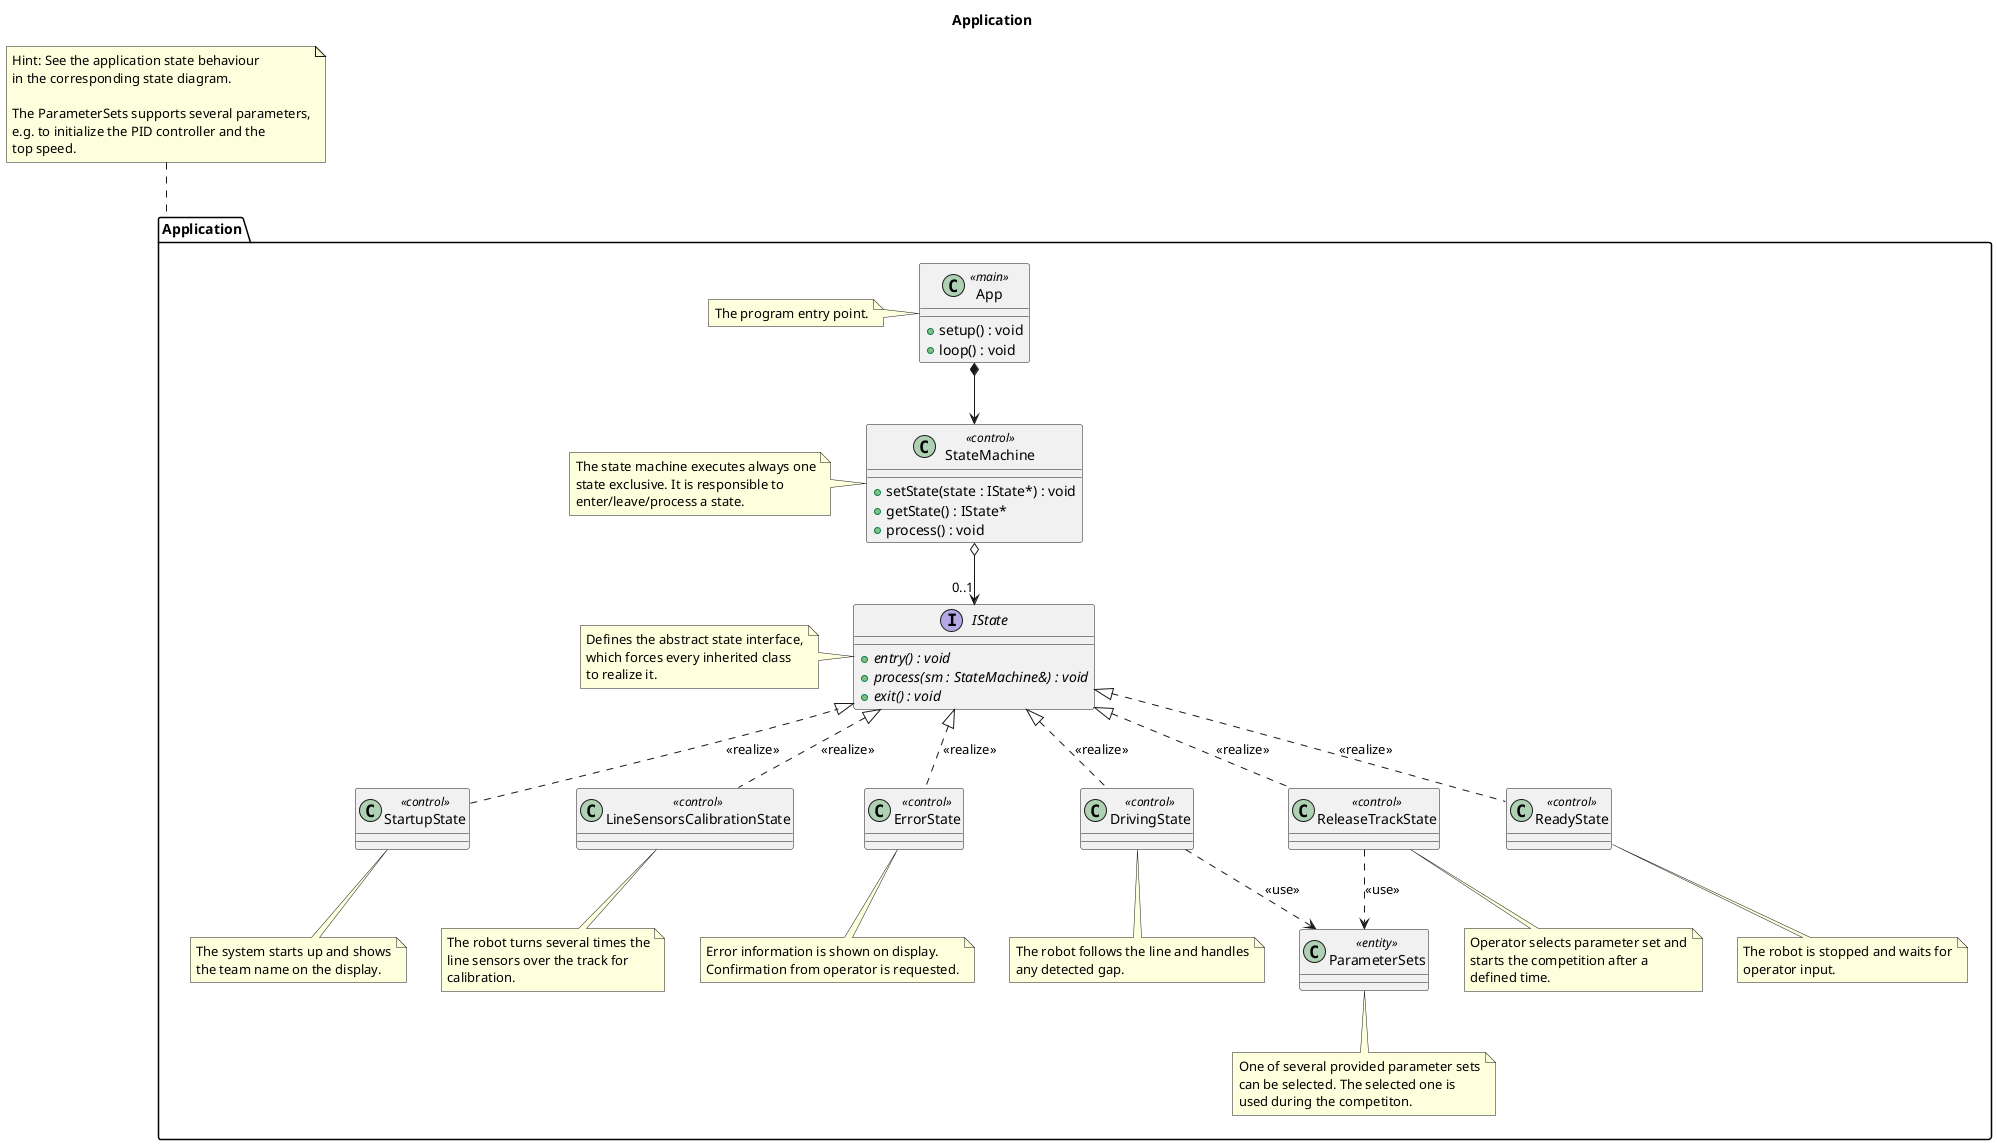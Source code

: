 @startuml

title Application

package "Application" as appLayer {

    class App <<main>> {
        + setup() : void
        + loop() : void
    }

    note left of App
        The program entry point.
    end note

    class StateMachine <<control>> {
        + setState(state : IState*) : void
        + getState() : IState*
        + process() : void
    }

    note left of StateMachine
        The state machine executes always one
        state exclusive. It is responsible to
        enter/leave/process a state.
    end note

    interface IState {
        + {abstract} entry() : void
        + {abstract} process(sm : StateMachine&) : void
        + {abstract} exit() : void
    }

    note left of IState
        Defines the abstract state interface,
        which forces every inherited class
        to realize it.
    end note

    class StartupState <<control>>
    class LineSensorsCalibrationState <<control>>
    class ErrorState <<control>>
    class DrivingState <<control>>
    class ReadyState <<control>>
    class ReleaseTrackState <<control>>

    class ParameterSets <<entity>>

    note bottom of ParameterSets
        One of several provided parameter sets
        can be selected. The selected one is
        used during the competiton.
    end note

    note bottom of StartupState
        The system starts up and shows
        the team name on the display.
    end note

    note bottom of LineSensorsCalibrationState
        The robot turns several times the
        line sensors over the track for
        calibration.
    end note

    note bottom of ErrorState
        Error information is shown on display.
        Confirmation from operator is requested.
    end note

    note bottom of DrivingState
        The robot follows the line and handles
        any detected gap.
    end note

    note bottom of ReadyState
        The robot is stopped and waits for
        operator input.
    end note

    note bottom of ReleaseTrackState
        Operator selects parameter set and
        starts the competition after a
        defined time.
    end note
}

note top of  appLayer
    Hint: See the application state behaviour
    in the corresponding state diagram.

    The ParameterSets supports several parameters,
    e.g. to initialize the PID controller and the
    top speed.
end note

App *--> StateMachine

StateMachine o--> "0..1" IState

IState <|.. StartupState: <<realize>>
IState <|.. LineSensorsCalibrationState: <<realize>>
IState <|.. ErrorState: <<realize>>
IState <|.. ReadyState: <<realize>>
IState <|.. ReleaseTrackState: <<realize>>
IState <|.. DrivingState: <<realize>>

ReleaseTrackState ..> ParameterSets: <<use>>
DrivingState ..> ParameterSets: <<use>>

@enduml